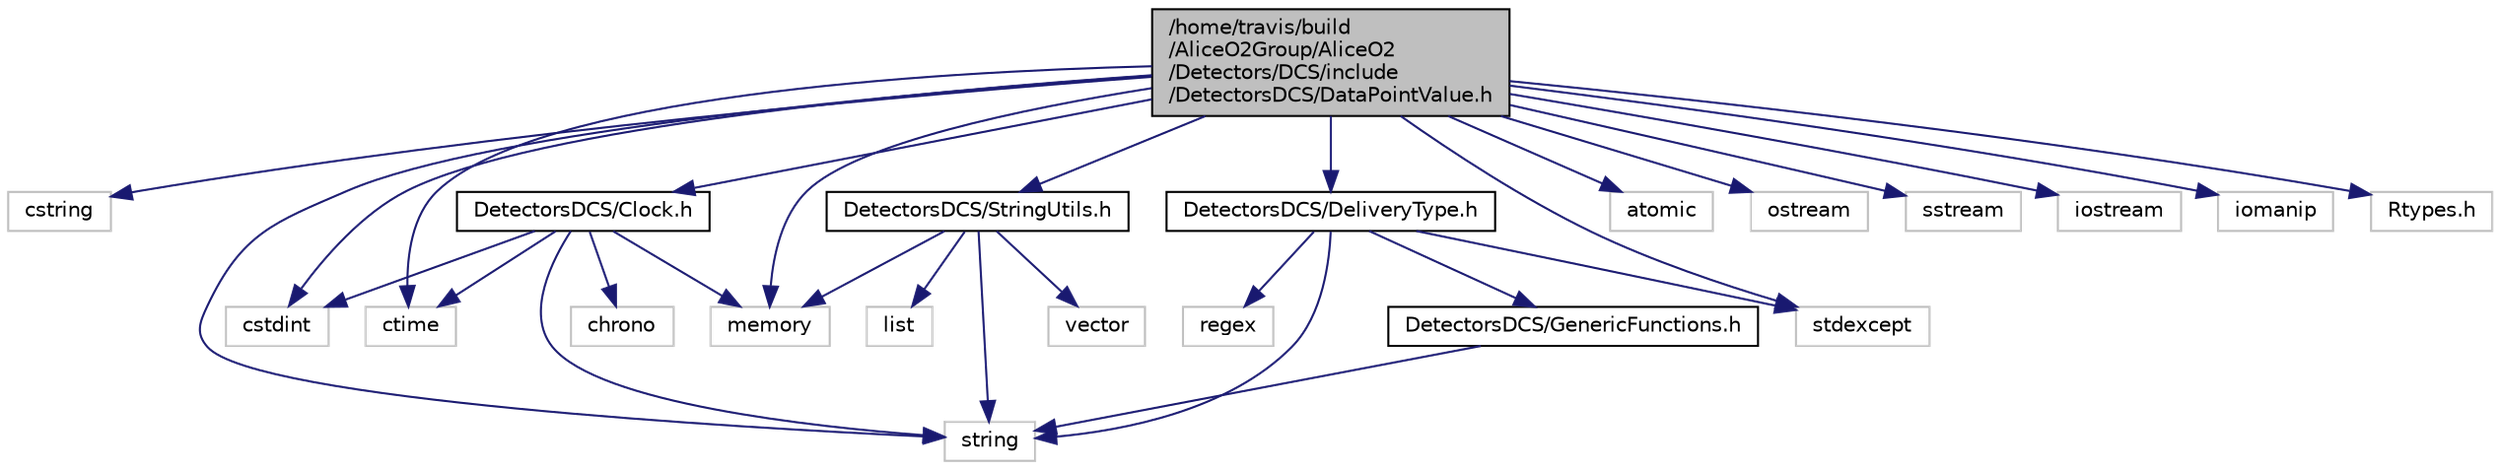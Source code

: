 digraph "/home/travis/build/AliceO2Group/AliceO2/Detectors/DCS/include/DetectorsDCS/DataPointValue.h"
{
 // INTERACTIVE_SVG=YES
  bgcolor="transparent";
  edge [fontname="Helvetica",fontsize="10",labelfontname="Helvetica",labelfontsize="10"];
  node [fontname="Helvetica",fontsize="10",shape=record];
  Node0 [label="/home/travis/build\l/AliceO2Group/AliceO2\l/Detectors/DCS/include\l/DetectorsDCS/DataPointValue.h",height=0.2,width=0.4,color="black", fillcolor="grey75", style="filled", fontcolor="black"];
  Node0 -> Node1 [color="midnightblue",fontsize="10",style="solid",fontname="Helvetica"];
  Node1 [label="cstring",height=0.2,width=0.4,color="grey75"];
  Node0 -> Node2 [color="midnightblue",fontsize="10",style="solid",fontname="Helvetica"];
  Node2 [label="cstdint",height=0.2,width=0.4,color="grey75"];
  Node0 -> Node3 [color="midnightblue",fontsize="10",style="solid",fontname="Helvetica"];
  Node3 [label="ctime",height=0.2,width=0.4,color="grey75"];
  Node0 -> Node4 [color="midnightblue",fontsize="10",style="solid",fontname="Helvetica"];
  Node4 [label="atomic",height=0.2,width=0.4,color="grey75"];
  Node0 -> Node5 [color="midnightblue",fontsize="10",style="solid",fontname="Helvetica"];
  Node5 [label="string",height=0.2,width=0.4,color="grey75"];
  Node0 -> Node6 [color="midnightblue",fontsize="10",style="solid",fontname="Helvetica"];
  Node6 [label="ostream",height=0.2,width=0.4,color="grey75"];
  Node0 -> Node7 [color="midnightblue",fontsize="10",style="solid",fontname="Helvetica"];
  Node7 [label="sstream",height=0.2,width=0.4,color="grey75"];
  Node0 -> Node8 [color="midnightblue",fontsize="10",style="solid",fontname="Helvetica"];
  Node8 [label="iostream",height=0.2,width=0.4,color="grey75"];
  Node0 -> Node9 [color="midnightblue",fontsize="10",style="solid",fontname="Helvetica"];
  Node9 [label="iomanip",height=0.2,width=0.4,color="grey75"];
  Node0 -> Node10 [color="midnightblue",fontsize="10",style="solid",fontname="Helvetica"];
  Node10 [label="memory",height=0.2,width=0.4,color="grey75"];
  Node0 -> Node11 [color="midnightblue",fontsize="10",style="solid",fontname="Helvetica"];
  Node11 [label="stdexcept",height=0.2,width=0.4,color="grey75"];
  Node0 -> Node12 [color="midnightblue",fontsize="10",style="solid",fontname="Helvetica"];
  Node12 [label="Rtypes.h",height=0.2,width=0.4,color="grey75"];
  Node0 -> Node13 [color="midnightblue",fontsize="10",style="solid",fontname="Helvetica"];
  Node13 [label="DetectorsDCS/StringUtils.h",height=0.2,width=0.4,color="black",URL="$dd/de9/Detectors_2DCS_2include_2DetectorsDCS_2StringUtils_8h.html"];
  Node13 -> Node5 [color="midnightblue",fontsize="10",style="solid",fontname="Helvetica"];
  Node13 -> Node14 [color="midnightblue",fontsize="10",style="solid",fontname="Helvetica"];
  Node14 [label="vector",height=0.2,width=0.4,color="grey75"];
  Node13 -> Node15 [color="midnightblue",fontsize="10",style="solid",fontname="Helvetica"];
  Node15 [label="list",height=0.2,width=0.4,color="grey75"];
  Node13 -> Node10 [color="midnightblue",fontsize="10",style="solid",fontname="Helvetica"];
  Node0 -> Node16 [color="midnightblue",fontsize="10",style="solid",fontname="Helvetica"];
  Node16 [label="DetectorsDCS/Clock.h",height=0.2,width=0.4,color="black",URL="$d2/d52/Clock_8h.html"];
  Node16 -> Node3 [color="midnightblue",fontsize="10",style="solid",fontname="Helvetica"];
  Node16 -> Node2 [color="midnightblue",fontsize="10",style="solid",fontname="Helvetica"];
  Node16 -> Node17 [color="midnightblue",fontsize="10",style="solid",fontname="Helvetica"];
  Node17 [label="chrono",height=0.2,width=0.4,color="grey75"];
  Node16 -> Node10 [color="midnightblue",fontsize="10",style="solid",fontname="Helvetica"];
  Node16 -> Node5 [color="midnightblue",fontsize="10",style="solid",fontname="Helvetica"];
  Node0 -> Node18 [color="midnightblue",fontsize="10",style="solid",fontname="Helvetica"];
  Node18 [label="DetectorsDCS/DeliveryType.h",height=0.2,width=0.4,color="black",URL="$d5/d79/DeliveryType_8h.html"];
  Node18 -> Node5 [color="midnightblue",fontsize="10",style="solid",fontname="Helvetica"];
  Node18 -> Node19 [color="midnightblue",fontsize="10",style="solid",fontname="Helvetica"];
  Node19 [label="regex",height=0.2,width=0.4,color="grey75"];
  Node18 -> Node11 [color="midnightblue",fontsize="10",style="solid",fontname="Helvetica"];
  Node18 -> Node20 [color="midnightblue",fontsize="10",style="solid",fontname="Helvetica"];
  Node20 [label="DetectorsDCS/GenericFunctions.h",height=0.2,width=0.4,color="black",URL="$d6/de3/GenericFunctions_8h.html"];
  Node20 -> Node5 [color="midnightblue",fontsize="10",style="solid",fontname="Helvetica"];
}
